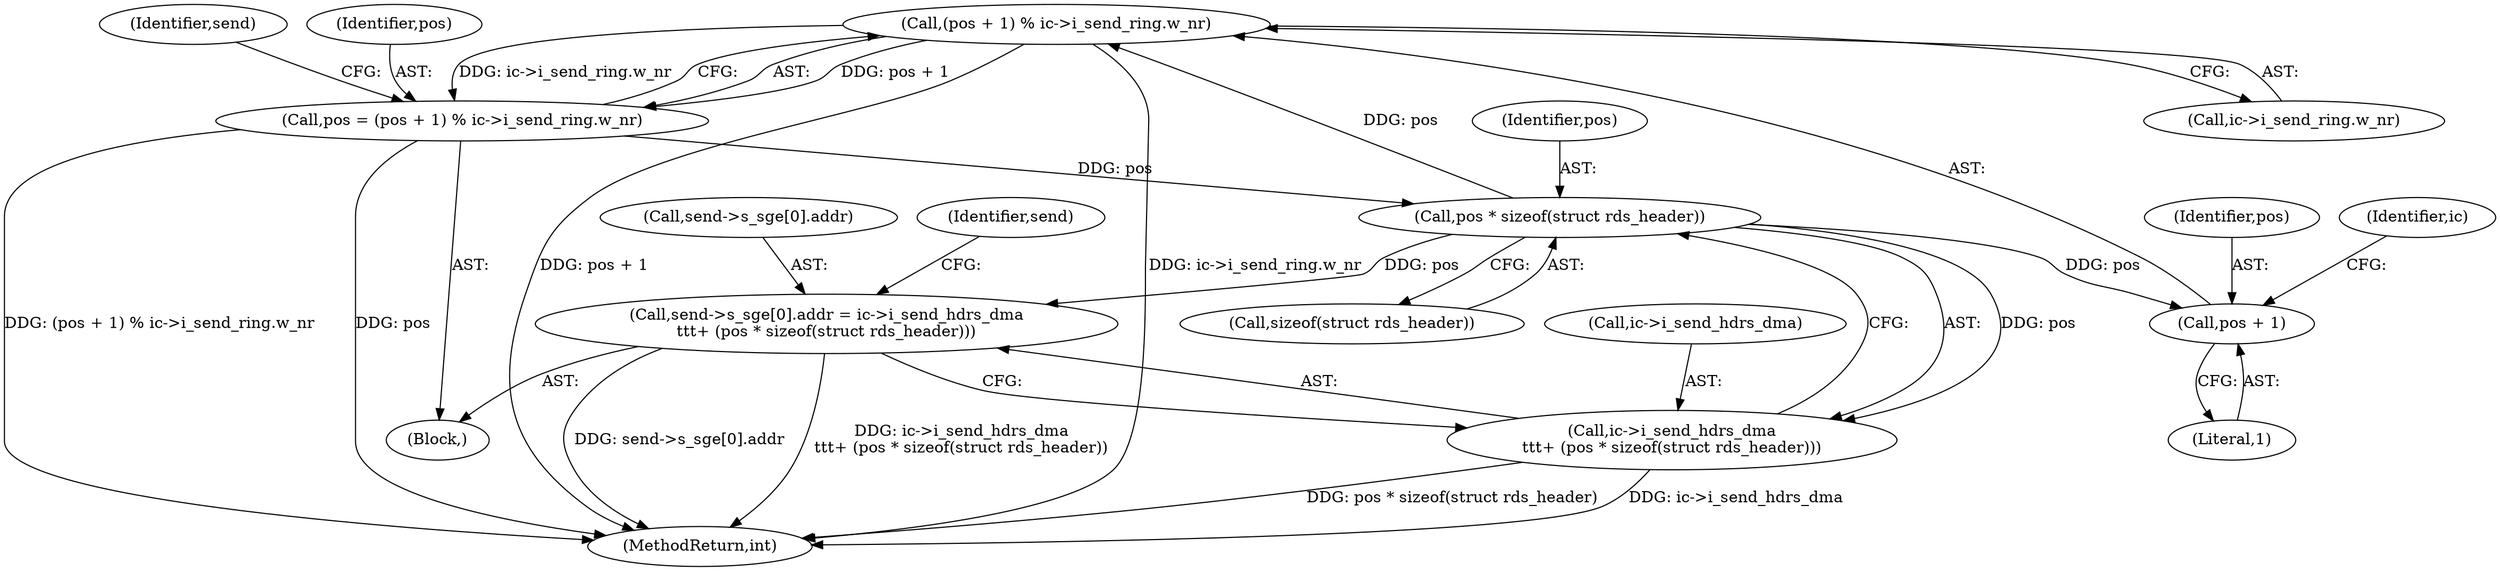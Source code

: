 digraph "0_linux_6094628bfd94323fc1cea05ec2c6affd98c18f7f@pointer" {
"1000829" [label="(Call,(pos + 1) % ic->i_send_ring.w_nr)"];
"1000627" [label="(Call,pos * sizeof(struct rds_header))"];
"1000827" [label="(Call,pos = (pos + 1) % ic->i_send_ring.w_nr)"];
"1000829" [label="(Call,(pos + 1) % ic->i_send_ring.w_nr)"];
"1000615" [label="(Call,send->s_sge[0].addr = ic->i_send_hdrs_dma\n\t\t\t+ (pos * sizeof(struct rds_header)))"];
"1000623" [label="(Call,ic->i_send_hdrs_dma\n\t\t\t+ (pos * sizeof(struct rds_header)))"];
"1000830" [label="(Call,pos + 1)"];
"1000827" [label="(Call,pos = (pos + 1) % ic->i_send_ring.w_nr)"];
"1000831" [label="(Identifier,pos)"];
"1000616" [label="(Call,send->s_sge[0].addr)"];
"1000572" [label="(Block,)"];
"1000839" [label="(Identifier,send)"];
"1000624" [label="(Call,ic->i_send_hdrs_dma)"];
"1000835" [label="(Identifier,ic)"];
"1000829" [label="(Call,(pos + 1) % ic->i_send_ring.w_nr)"];
"1000629" [label="(Call,sizeof(struct rds_header))"];
"1000830" [label="(Call,pos + 1)"];
"1000833" [label="(Call,ic->i_send_ring.w_nr)"];
"1000628" [label="(Identifier,pos)"];
"1000623" [label="(Call,ic->i_send_hdrs_dma\n\t\t\t+ (pos * sizeof(struct rds_header)))"];
"1000635" [label="(Identifier,send)"];
"1000627" [label="(Call,pos * sizeof(struct rds_header))"];
"1001026" [label="(MethodReturn,int)"];
"1000832" [label="(Literal,1)"];
"1000828" [label="(Identifier,pos)"];
"1000615" [label="(Call,send->s_sge[0].addr = ic->i_send_hdrs_dma\n\t\t\t+ (pos * sizeof(struct rds_header)))"];
"1000829" -> "1000827"  [label="AST: "];
"1000829" -> "1000833"  [label="CFG: "];
"1000830" -> "1000829"  [label="AST: "];
"1000833" -> "1000829"  [label="AST: "];
"1000827" -> "1000829"  [label="CFG: "];
"1000829" -> "1001026"  [label="DDG: pos + 1"];
"1000829" -> "1001026"  [label="DDG: ic->i_send_ring.w_nr"];
"1000829" -> "1000827"  [label="DDG: pos + 1"];
"1000829" -> "1000827"  [label="DDG: ic->i_send_ring.w_nr"];
"1000627" -> "1000829"  [label="DDG: pos"];
"1000627" -> "1000623"  [label="AST: "];
"1000627" -> "1000629"  [label="CFG: "];
"1000628" -> "1000627"  [label="AST: "];
"1000629" -> "1000627"  [label="AST: "];
"1000623" -> "1000627"  [label="CFG: "];
"1000627" -> "1000615"  [label="DDG: pos"];
"1000627" -> "1000623"  [label="DDG: pos"];
"1000827" -> "1000627"  [label="DDG: pos"];
"1000627" -> "1000830"  [label="DDG: pos"];
"1000827" -> "1000572"  [label="AST: "];
"1000828" -> "1000827"  [label="AST: "];
"1000839" -> "1000827"  [label="CFG: "];
"1000827" -> "1001026"  [label="DDG: (pos + 1) % ic->i_send_ring.w_nr"];
"1000827" -> "1001026"  [label="DDG: pos"];
"1000615" -> "1000572"  [label="AST: "];
"1000615" -> "1000623"  [label="CFG: "];
"1000616" -> "1000615"  [label="AST: "];
"1000623" -> "1000615"  [label="AST: "];
"1000635" -> "1000615"  [label="CFG: "];
"1000615" -> "1001026"  [label="DDG: ic->i_send_hdrs_dma\n\t\t\t+ (pos * sizeof(struct rds_header))"];
"1000615" -> "1001026"  [label="DDG: send->s_sge[0].addr"];
"1000624" -> "1000623"  [label="AST: "];
"1000623" -> "1001026"  [label="DDG: pos * sizeof(struct rds_header)"];
"1000623" -> "1001026"  [label="DDG: ic->i_send_hdrs_dma"];
"1000830" -> "1000832"  [label="CFG: "];
"1000831" -> "1000830"  [label="AST: "];
"1000832" -> "1000830"  [label="AST: "];
"1000835" -> "1000830"  [label="CFG: "];
}
